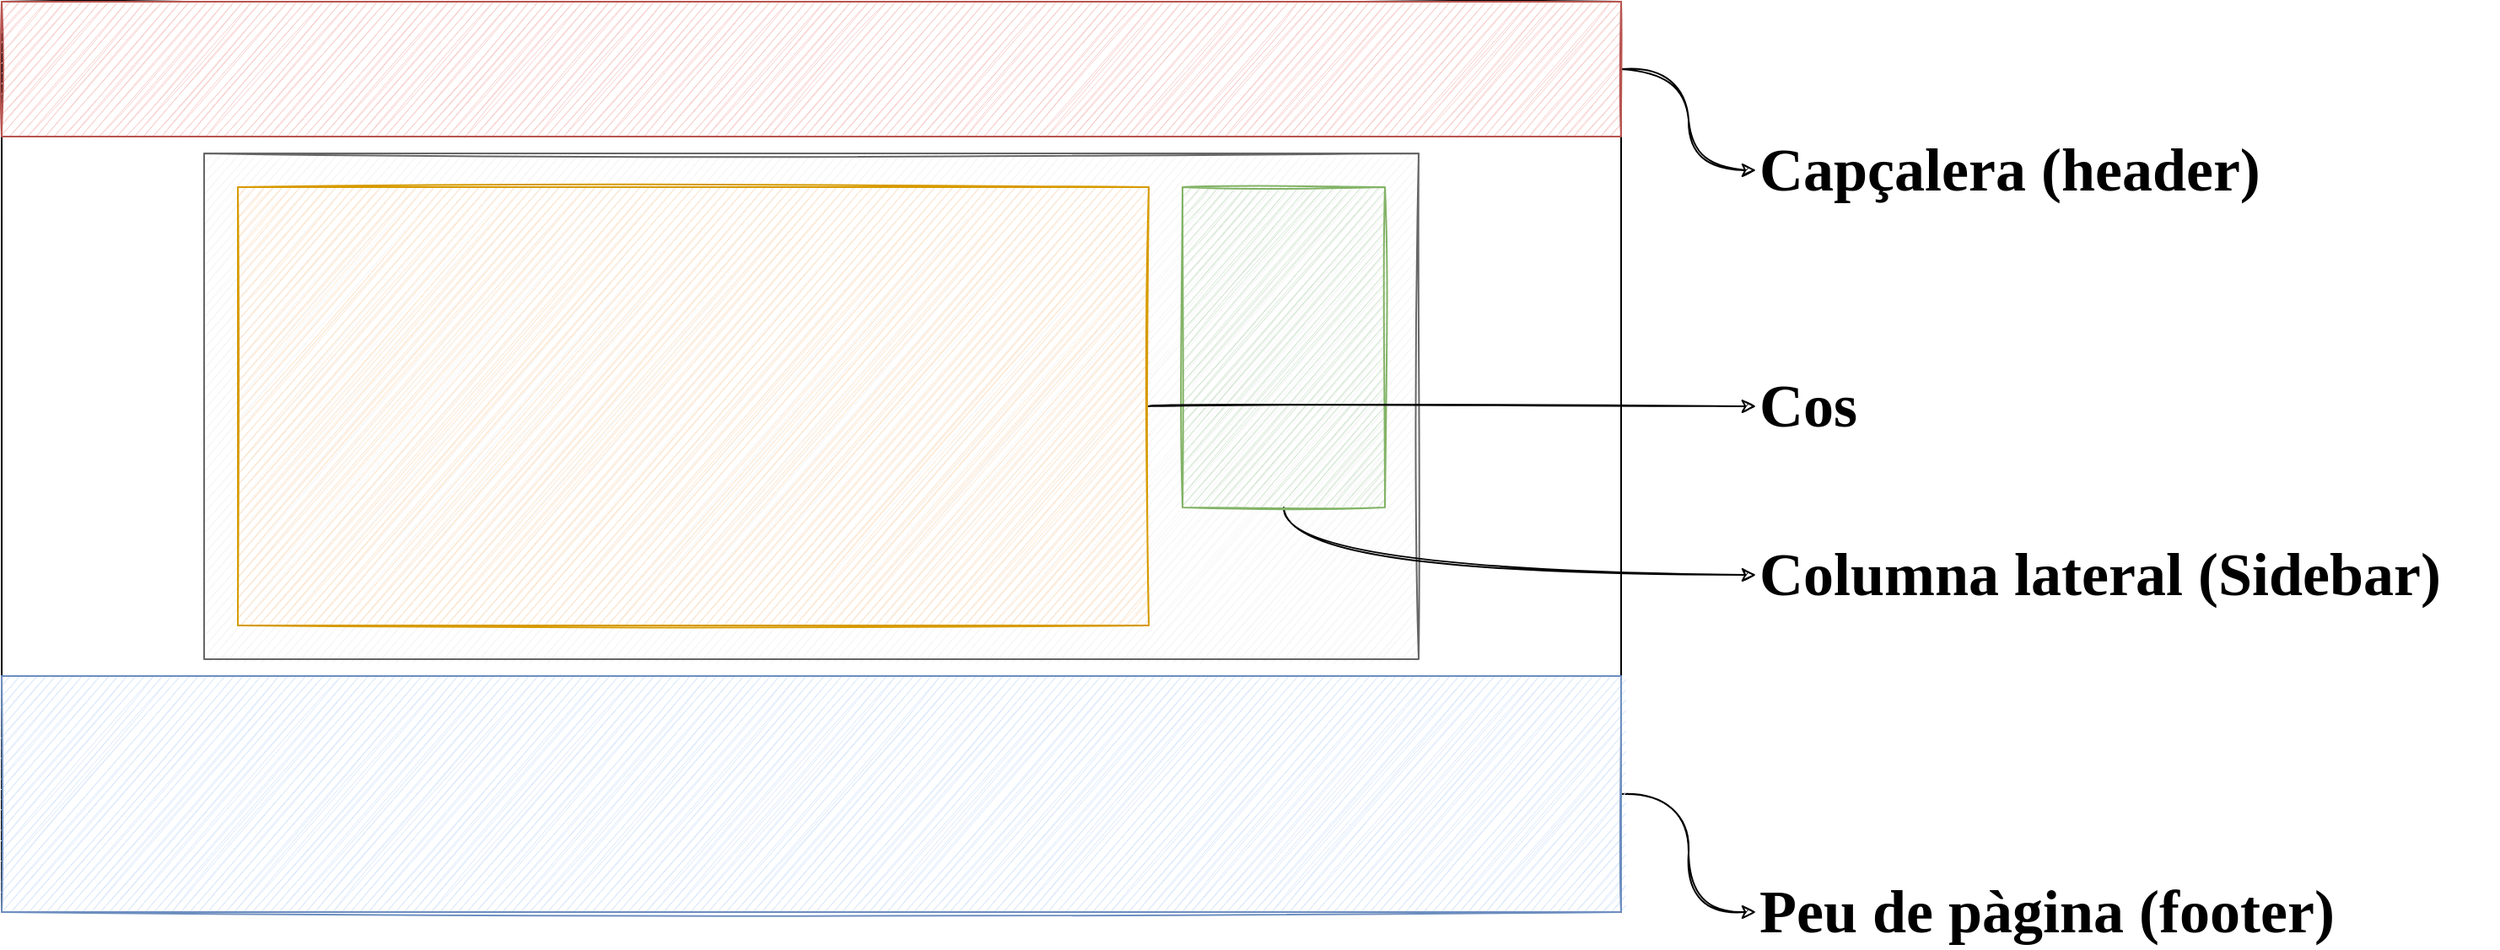 <mxfile version="14.7.2" type="device" pages="3"><diagram id="W2g3_GLa6U5UF45RBGb9" name="zones-general"><mxGraphModel dx="1182" dy="764" grid="1" gridSize="10" guides="1" tooltips="1" connect="1" arrows="1" fold="1" page="1" pageScale="1" pageWidth="1654" pageHeight="1169" math="0" shadow="0"><root><mxCell id="0"/><mxCell id="1" parent="0"/><mxCell id="DLo1O3ecbo8CfxE6qrJO-1" value="" style="rounded=0;whiteSpace=wrap;html=1;sketch=1;fillColor=none;" parent="1" vertex="1"><mxGeometry x="40" y="40" width="960" height="540" as="geometry"/></mxCell><mxCell id="DLo1O3ecbo8CfxE6qrJO-12" style="edgeStyle=orthogonalEdgeStyle;rounded=0;orthogonalLoop=1;jettySize=auto;html=1;exitX=1;exitY=0.5;exitDx=0;exitDy=0;entryX=0;entryY=0.5;entryDx=0;entryDy=0;fontSize=36;sketch=1;curved=1;" parent="1" source="DLo1O3ecbo8CfxE6qrJO-2" target="DLo1O3ecbo8CfxE6qrJO-8" edge="1"><mxGeometry relative="1" as="geometry"/></mxCell><mxCell id="DLo1O3ecbo8CfxE6qrJO-2" value="" style="rounded=0;whiteSpace=wrap;html=1;sketch=1;fillColor=#f8cecc;strokeColor=#b85450;" parent="1" vertex="1"><mxGeometry x="40" y="40" width="960" height="80" as="geometry"/></mxCell><mxCell id="DLo1O3ecbo8CfxE6qrJO-15" style="edgeStyle=orthogonalEdgeStyle;curved=1;rounded=0;sketch=1;orthogonalLoop=1;jettySize=auto;html=1;exitX=1;exitY=0.5;exitDx=0;exitDy=0;entryX=0;entryY=0.5;entryDx=0;entryDy=0;fontSize=36;" parent="1" source="DLo1O3ecbo8CfxE6qrJO-3" target="DLo1O3ecbo8CfxE6qrJO-9" edge="1"><mxGeometry relative="1" as="geometry"/></mxCell><mxCell id="DLo1O3ecbo8CfxE6qrJO-3" value="" style="rounded=0;whiteSpace=wrap;html=1;sketch=1;fillColor=#dae8fc;strokeColor=#6c8ebf;" parent="1" vertex="1"><mxGeometry x="40" y="440" width="960" height="140" as="geometry"/></mxCell><mxCell id="DLo1O3ecbo8CfxE6qrJO-6" value="" style="rounded=0;whiteSpace=wrap;html=1;sketch=1;fillColor=#f5f5f5;strokeColor=#666666;fontColor=#333333;" parent="1" vertex="1"><mxGeometry x="160" y="130" width="720" height="300" as="geometry"/></mxCell><mxCell id="DLo1O3ecbo8CfxE6qrJO-14" style="edgeStyle=orthogonalEdgeStyle;curved=1;rounded=0;sketch=1;orthogonalLoop=1;jettySize=auto;html=1;exitX=0.5;exitY=1;exitDx=0;exitDy=0;entryX=0;entryY=0.5;entryDx=0;entryDy=0;fontSize=36;" parent="1" source="DLo1O3ecbo8CfxE6qrJO-4" target="DLo1O3ecbo8CfxE6qrJO-10" edge="1"><mxGeometry relative="1" as="geometry"/></mxCell><mxCell id="DLo1O3ecbo8CfxE6qrJO-4" value="" style="rounded=0;whiteSpace=wrap;html=1;sketch=1;fillColor=#d5e8d4;strokeColor=#82b366;" parent="1" vertex="1"><mxGeometry x="740" y="150" width="120" height="190" as="geometry"/></mxCell><mxCell id="DLo1O3ecbo8CfxE6qrJO-13" style="edgeStyle=orthogonalEdgeStyle;curved=1;rounded=0;sketch=1;orthogonalLoop=1;jettySize=auto;html=1;exitX=1;exitY=0.5;exitDx=0;exitDy=0;entryX=0;entryY=0.5;entryDx=0;entryDy=0;fontSize=36;" parent="1" source="DLo1O3ecbo8CfxE6qrJO-7" target="DLo1O3ecbo8CfxE6qrJO-11" edge="1"><mxGeometry relative="1" as="geometry"/></mxCell><mxCell id="DLo1O3ecbo8CfxE6qrJO-7" value="" style="rounded=0;whiteSpace=wrap;html=1;sketch=1;fillColor=#ffe6cc;strokeColor=#d79b00;" parent="1" vertex="1"><mxGeometry x="180" y="150" width="540" height="260" as="geometry"/></mxCell><mxCell id="DLo1O3ecbo8CfxE6qrJO-8" value="Capçalera (header)" style="text;html=1;strokeColor=none;fillColor=none;align=left;verticalAlign=middle;whiteSpace=wrap;rounded=0;sketch=1;fontSize=36;fontStyle=1;fontFamily=Kalam;fontSource=https%3A%2F%2Ffonts.googleapis.com%2Fcss%3Ffamily%3DKalam;" parent="1" vertex="1"><mxGeometry x="1080" y="120" width="440" height="40" as="geometry"/></mxCell><mxCell id="DLo1O3ecbo8CfxE6qrJO-9" value="Peu de pàgina (footer)" style="text;html=1;strokeColor=none;fillColor=none;align=left;verticalAlign=middle;whiteSpace=wrap;rounded=0;sketch=1;fontSize=36;fontStyle=1;fontFamily=Kalam;fontSource=https%3A%2F%2Ffonts.googleapis.com%2Fcss%3Ffamily%3DKalam;" parent="1" vertex="1"><mxGeometry x="1080" y="560" width="440" height="40" as="geometry"/></mxCell><mxCell id="DLo1O3ecbo8CfxE6qrJO-10" value="Columna lateral (Sidebar)" style="text;html=1;strokeColor=none;fillColor=none;align=left;verticalAlign=middle;whiteSpace=wrap;rounded=0;sketch=1;fontSize=36;fontStyle=1;fontFamily=Kalam;fontSource=https%3A%2F%2Ffonts.googleapis.com%2Fcss%3Ffamily%3DKalam;" parent="1" vertex="1"><mxGeometry x="1080" y="360" width="440" height="40" as="geometry"/></mxCell><mxCell id="DLo1O3ecbo8CfxE6qrJO-11" value="Cos" style="text;html=1;strokeColor=none;fillColor=none;align=left;verticalAlign=middle;whiteSpace=wrap;rounded=0;sketch=1;fontSize=36;fontStyle=1;fontFamily=Kalam;fontSource=https%3A%2F%2Ffonts.googleapis.com%2Fcss%3Ffamily%3DKalam;" parent="1" vertex="1"><mxGeometry x="1080" y="260" width="440" height="40" as="geometry"/></mxCell></root></mxGraphModel></diagram><diagram id="Zff4gMnUvrH575BXLFSI" name="zones-capçalera"><mxGraphModel dx="1182" dy="764" grid="1" gridSize="10" guides="1" tooltips="1" connect="1" arrows="1" fold="1" page="1" pageScale="1" pageWidth="1654" pageHeight="1169" math="0" shadow="0"><root><mxCell id="iM-Arhg2lfDvX_3650Qq-0"/><mxCell id="iM-Arhg2lfDvX_3650Qq-1" parent="iM-Arhg2lfDvX_3650Qq-0"/><mxCell id="ZQxwu1MUioYEa1okYJu_-4" style="edgeStyle=orthogonalEdgeStyle;curved=1;rounded=0;sketch=1;orthogonalLoop=1;jettySize=auto;html=1;exitX=1;exitY=0.5;exitDx=0;exitDy=0;entryX=0;entryY=0.5;entryDx=0;entryDy=0;fontSize=36;" parent="iM-Arhg2lfDvX_3650Qq-1" source="_bwIiPql3110pxOoX1fn-2" target="ZQxwu1MUioYEa1okYJu_-2" edge="1"><mxGeometry relative="1" as="geometry"/></mxCell><mxCell id="_bwIiPql3110pxOoX1fn-2" value="" style="rounded=0;whiteSpace=wrap;html=1;sketch=1;fontSize=36;align=left;strokeColor=#6c8ebf;fillColor=none;" parent="iM-Arhg2lfDvX_3650Qq-1" vertex="1"><mxGeometry x="40" y="40" width="960" height="40" as="geometry"/></mxCell><mxCell id="_bwIiPql3110pxOoX1fn-3" value="" style="rounded=0;whiteSpace=wrap;html=1;sketch=1;fontSize=36;align=left;strokeColor=#d79b00;fillColor=none;" parent="iM-Arhg2lfDvX_3650Qq-1" vertex="1"><mxGeometry x="40" y="80" width="960" height="80" as="geometry"/></mxCell><mxCell id="_bwIiPql3110pxOoX1fn-4" value="" style="rounded=0;whiteSpace=wrap;html=1;sketch=1;fontSize=36;align=left;strokeColor=#b85450;fillColor=none;" parent="iM-Arhg2lfDvX_3650Qq-1" vertex="1"><mxGeometry x="40" y="160" width="960" height="80" as="geometry"/></mxCell><mxCell id="_bwIiPql3110pxOoX1fn-5" value="" style="rounded=0;whiteSpace=wrap;html=1;sketch=1;fontSize=36;fillColor=#ffe6cc;align=left;strokeColor=#d79b00;" parent="iM-Arhg2lfDvX_3650Qq-1" vertex="1"><mxGeometry x="60" y="90" width="140" height="60" as="geometry"/></mxCell><mxCell id="ZQxwu1MUioYEa1okYJu_-5" style="edgeStyle=orthogonalEdgeStyle;curved=1;rounded=0;sketch=1;orthogonalLoop=1;jettySize=auto;html=1;exitX=1;exitY=0.5;exitDx=0;exitDy=0;entryX=0;entryY=0.5;entryDx=0;entryDy=0;fontSize=36;" parent="iM-Arhg2lfDvX_3650Qq-1" source="_bwIiPql3110pxOoX1fn-6" target="ZQxwu1MUioYEa1okYJu_-3" edge="1"><mxGeometry relative="1" as="geometry"/></mxCell><mxCell id="_bwIiPql3110pxOoX1fn-6" value="" style="rounded=0;whiteSpace=wrap;html=1;sketch=1;fontSize=36;fillColor=#fff2cc;align=left;strokeColor=#d6b656;" parent="iM-Arhg2lfDvX_3650Qq-1" vertex="1"><mxGeometry x="480" y="90" width="510" height="60" as="geometry"/></mxCell><mxCell id="ZQxwu1MUioYEa1okYJu_-0" style="edgeStyle=orthogonalEdgeStyle;curved=1;rounded=0;sketch=1;orthogonalLoop=1;jettySize=auto;html=1;exitX=0.5;exitY=1;exitDx=0;exitDy=0;entryX=0;entryY=0.5;entryDx=0;entryDy=0;fontSize=36;" parent="iM-Arhg2lfDvX_3650Qq-1" source="_bwIiPql3110pxOoX1fn-7" target="FIr7tYlJH9Q09pn9Mft5-0" edge="1"><mxGeometry relative="1" as="geometry"/></mxCell><mxCell id="_bwIiPql3110pxOoX1fn-7" value="" style="rounded=0;whiteSpace=wrap;html=1;sketch=1;fontSize=36;align=left;strokeColor=#b85450;fillColor=#f8cecc;" parent="iM-Arhg2lfDvX_3650Qq-1" vertex="1"><mxGeometry x="385" y="180" width="270" height="40" as="geometry"/></mxCell><mxCell id="_bwIiPql3110pxOoX1fn-8" value="" style="rounded=0;whiteSpace=wrap;html=1;sketch=1;fontSize=36;fillColor=#dae8fc;align=left;strokeColor=#6c8ebf;" parent="iM-Arhg2lfDvX_3650Qq-1" vertex="1"><mxGeometry x="60" y="50" width="300" height="20" as="geometry"/></mxCell><mxCell id="FIr7tYlJH9Q09pn9Mft5-0" value="Títol de la pàgina (PageTitle)" style="text;html=1;strokeColor=none;fillColor=none;align=left;verticalAlign=middle;whiteSpace=wrap;rounded=0;sketch=1;fontSize=36;fontStyle=1;fontFamily=Kalam;fontSource=https%3A%2F%2Ffonts.googleapis.com%2Fcss%3Ffamily%3DKalam;" parent="iM-Arhg2lfDvX_3650Qq-1" vertex="1"><mxGeometry x="640" y="320" width="480" height="40" as="geometry"/></mxCell><mxCell id="ZQxwu1MUioYEa1okYJu_-6" style="edgeStyle=orthogonalEdgeStyle;curved=1;rounded=0;sketch=1;orthogonalLoop=1;jettySize=auto;html=1;exitX=0.5;exitY=0;exitDx=0;exitDy=0;entryX=0.5;entryY=1;entryDx=0;entryDy=0;fontSize=36;" parent="iM-Arhg2lfDvX_3650Qq-1" source="ZQxwu1MUioYEa1okYJu_-1" target="_bwIiPql3110pxOoX1fn-5" edge="1"><mxGeometry relative="1" as="geometry"/></mxCell><mxCell id="ZQxwu1MUioYEa1okYJu_-1" value="Logo" style="text;html=1;strokeColor=none;fillColor=none;align=center;verticalAlign=middle;whiteSpace=wrap;rounded=0;sketch=1;fontSize=36;fontStyle=1;fontFamily=Kalam;fontSource=https%3A%2F%2Ffonts.googleapis.com%2Fcss%3Ffamily%3DKalam;" parent="iM-Arhg2lfDvX_3650Qq-1" vertex="1"><mxGeometry x="75" y="320" width="110" height="40" as="geometry"/></mxCell><mxCell id="ZQxwu1MUioYEa1okYJu_-2" value="Topbar" style="text;html=1;strokeColor=none;fillColor=none;align=left;verticalAlign=middle;whiteSpace=wrap;rounded=0;sketch=1;fontSize=36;fontStyle=1;fontFamily=Kalam;fontSource=https%3A%2F%2Ffonts.googleapis.com%2Fcss%3Ffamily%3DKalam;" parent="iM-Arhg2lfDvX_3650Qq-1" vertex="1"><mxGeometry x="1090" y="40" width="150" height="40" as="geometry"/></mxCell><mxCell id="ZQxwu1MUioYEa1okYJu_-3" value="Menú superior" style="text;html=1;strokeColor=none;fillColor=none;align=left;verticalAlign=middle;whiteSpace=wrap;rounded=0;sketch=1;fontSize=36;fontStyle=1;fontFamily=Kalam;fontSource=https%3A%2F%2Ffonts.googleapis.com%2Fcss%3Ffamily%3DKalam;" parent="iM-Arhg2lfDvX_3650Qq-1" vertex="1"><mxGeometry x="1080" y="160" width="240" height="40" as="geometry"/></mxCell></root></mxGraphModel></diagram><diagram id="1c3Oo5I1lYwx5GGN9Vyv" name="elements"><mxGraphModel dx="1182" dy="764" grid="1" gridSize="10" guides="1" tooltips="1" connect="1" arrows="1" fold="1" page="1" pageScale="1" pageWidth="1654" pageHeight="1169" math="0" shadow="0"><root><mxCell id="E9zn8L6jYLUkgsPbYFrR-0"/><mxCell id="E9zn8L6jYLUkgsPbYFrR-1" parent="E9zn8L6jYLUkgsPbYFrR-0"/><mxCell id="UI7y7qVaow5OtQT_7-O2-0" value="" style="endArrow=none;html=1;sketch=1;fillColor=#dae8fc;strokeColor=#6c8ebf;" edge="1" parent="E9zn8L6jYLUkgsPbYFrR-1"><mxGeometry width="50" height="50" relative="1" as="geometry"><mxPoint x="40" y="80" as="sourcePoint"/><mxPoint x="560" y="80" as="targetPoint"/><Array as="points"><mxPoint x="80" y="80"/><mxPoint x="80" y="40"/><mxPoint x="200" y="40"/><mxPoint x="200" y="80"/><mxPoint x="240" y="80"/><mxPoint x="240" y="40"/><mxPoint x="360" y="40"/><mxPoint x="360" y="80"/><mxPoint x="400" y="80"/><mxPoint x="400" y="40"/><mxPoint x="520" y="40"/><mxPoint x="520" y="80"/></Array></mxGeometry></mxCell><mxCell id="UI7y7qVaow5OtQT_7-O2-1" value="1a Pestanya" style="text;html=1;strokeColor=none;fillColor=none;align=center;verticalAlign=middle;whiteSpace=wrap;rounded=0;fontFamily=Kalam;fontSource=https%3A%2F%2Ffonts.googleapis.com%2Fcss%3Ffamily%3DKalam;fontStyle=1;fontSize=16;" vertex="1" parent="E9zn8L6jYLUkgsPbYFrR-1"><mxGeometry x="90" y="50" width="100" height="20" as="geometry"/></mxCell><mxCell id="UI7y7qVaow5OtQT_7-O2-5" value="2a Pestanya" style="text;html=1;strokeColor=none;fillColor=none;align=center;verticalAlign=middle;whiteSpace=wrap;rounded=0;fontFamily=Kalam;fontSource=https%3A%2F%2Ffonts.googleapis.com%2Fcss%3Ffamily%3DKalam;fontStyle=0;fontSize=16;" vertex="1" parent="E9zn8L6jYLUkgsPbYFrR-1"><mxGeometry x="250" y="50" width="100" height="20" as="geometry"/></mxCell><mxCell id="UI7y7qVaow5OtQT_7-O2-6" value="3a Pestanya" style="text;html=1;strokeColor=none;fillColor=none;align=center;verticalAlign=middle;whiteSpace=wrap;rounded=0;fontFamily=Kalam;fontSource=https%3A%2F%2Ffonts.googleapis.com%2Fcss%3Ffamily%3DKalam;fontStyle=0;fontSize=16;" vertex="1" parent="E9zn8L6jYLUkgsPbYFrR-1"><mxGeometry x="410" y="50" width="100" height="20" as="geometry"/></mxCell><mxCell id="UI7y7qVaow5OtQT_7-O2-8" value="" style="rounded=1;whiteSpace=wrap;html=1;sketch=1;fontFamily=Kalam;fontSource=https%3A%2F%2Ffonts.googleapis.com%2Fcss%3Ffamily%3DKalam;fontSize=16;fillColor=#d5e8d4;strokeColor=#82b366;" vertex="1" parent="E9zn8L6jYLUkgsPbYFrR-1"><mxGeometry x="40" y="320" width="520" height="40" as="geometry"/></mxCell><mxCell id="UI7y7qVaow5OtQT_7-O2-9" value="1r Desplegable" style="text;html=1;strokeColor=none;fillColor=none;align=left;verticalAlign=middle;whiteSpace=wrap;rounded=0;sketch=1;fontFamily=Kalam;fontSource=https%3A%2F%2Ffonts.googleapis.com%2Fcss%3Ffamily%3DKalam;fontSize=16;" vertex="1" parent="E9zn8L6jYLUkgsPbYFrR-1"><mxGeometry x="55" y="330" width="385" height="20" as="geometry"/></mxCell><mxCell id="UI7y7qVaow5OtQT_7-O2-10" value="˅" style="text;html=1;strokeColor=none;fillColor=none;align=right;verticalAlign=middle;whiteSpace=wrap;rounded=0;sketch=1;fontFamily=Kalam;fontSource=https%3A%2F%2Ffonts.googleapis.com%2Fcss%3Ffamily%3DKalam;fontSize=22;fontStyle=1" vertex="1" parent="E9zn8L6jYLUkgsPbYFrR-1"><mxGeometry x="480" y="330" width="70" height="20" as="geometry"/></mxCell><mxCell id="UI7y7qVaow5OtQT_7-O2-11" value="" style="rounded=1;whiteSpace=wrap;html=1;sketch=1;fontFamily=Kalam;fontSource=https%3A%2F%2Ffonts.googleapis.com%2Fcss%3Ffamily%3DKalam;fontSize=16;fillColor=#d5e8d4;strokeColor=#82b366;" vertex="1" parent="E9zn8L6jYLUkgsPbYFrR-1"><mxGeometry x="40" y="370" width="520" height="40" as="geometry"/></mxCell><mxCell id="UI7y7qVaow5OtQT_7-O2-12" value="2n Desplegable" style="text;html=1;strokeColor=none;fillColor=none;align=left;verticalAlign=middle;whiteSpace=wrap;rounded=0;sketch=1;fontFamily=Kalam;fontSource=https%3A%2F%2Ffonts.googleapis.com%2Fcss%3Ffamily%3DKalam;fontSize=16;" vertex="1" parent="E9zn8L6jYLUkgsPbYFrR-1"><mxGeometry x="55" y="380" width="385" height="20" as="geometry"/></mxCell><mxCell id="UI7y7qVaow5OtQT_7-O2-13" value="˅" style="text;html=1;strokeColor=none;fillColor=none;align=right;verticalAlign=middle;whiteSpace=wrap;rounded=0;sketch=1;fontFamily=Kalam;fontSource=https%3A%2F%2Ffonts.googleapis.com%2Fcss%3Ffamily%3DKalam;fontSize=22;fontStyle=1" vertex="1" parent="E9zn8L6jYLUkgsPbYFrR-1"><mxGeometry x="480" y="380" width="70" height="20" as="geometry"/></mxCell><mxCell id="UI7y7qVaow5OtQT_7-O2-14" value="" style="rounded=1;whiteSpace=wrap;html=1;sketch=1;fontFamily=Kalam;fontSource=https%3A%2F%2Ffonts.googleapis.com%2Fcss%3Ffamily%3DKalam;fontSize=16;fillColor=#d5e8d4;strokeColor=#82b366;" vertex="1" parent="E9zn8L6jYLUkgsPbYFrR-1"><mxGeometry x="40" y="560" width="520" height="40" as="geometry"/></mxCell><mxCell id="UI7y7qVaow5OtQT_7-O2-15" value="3r Desplegable" style="text;html=1;strokeColor=none;fillColor=none;align=left;verticalAlign=middle;whiteSpace=wrap;rounded=0;sketch=1;fontFamily=Kalam;fontSource=https%3A%2F%2Ffonts.googleapis.com%2Fcss%3Ffamily%3DKalam;fontSize=16;" vertex="1" parent="E9zn8L6jYLUkgsPbYFrR-1"><mxGeometry x="55" y="570" width="385" height="20" as="geometry"/></mxCell><mxCell id="UI7y7qVaow5OtQT_7-O2-16" value="˅" style="text;html=1;strokeColor=none;fillColor=none;align=right;verticalAlign=middle;whiteSpace=wrap;rounded=0;sketch=1;fontFamily=Kalam;fontSource=https%3A%2F%2Ffonts.googleapis.com%2Fcss%3Ffamily%3DKalam;fontSize=22;fontStyle=1" vertex="1" parent="E9zn8L6jYLUkgsPbYFrR-1"><mxGeometry x="480" y="570" width="70" height="20" as="geometry"/></mxCell><mxCell id="UI7y7qVaow5OtQT_7-O2-17" value="" style="rounded=0;whiteSpace=wrap;html=1;sketch=1;fontFamily=Kalam;fontSource=https%3A%2F%2Ffonts.googleapis.com%2Fcss%3Ffamily%3DKalam;fontSize=22;align=right;strokeColor=#82b366;fillColor=none;" vertex="1" parent="E9zn8L6jYLUkgsPbYFrR-1"><mxGeometry x="40" y="410" width="520" height="140" as="geometry"/></mxCell><mxCell id="UI7y7qVaow5OtQT_7-O2-18" value="Contingut del 2n desplegable. Lorem ipsum dolor sit amet, consectetur adipiscing elit. Etiam non magna lorem. Vestibulum mollis tincidunt orci, ut luctus quam iaculis sit amet. Ut vel metus id lectus blandit iaculis. Nam condimentum rhoncus augue, sed egestas sem euismod eu. Suspendisse sem est, hendrerit nec metus eget, rhoncus commodo quam. Ut vitae mattis sem. Fusce rhoncus porttitor mauris. Phasellus euismod tortor suscipit, pretium ipsum ac, varius erat. Mauris velit leo, imperdiet at dignissim id, venenatis vel felis. S porta semper." style="text;html=1;strokeColor=none;fillColor=none;align=left;verticalAlign=middle;whiteSpace=wrap;rounded=0;sketch=1;fontFamily=Kalam;fontSource=https%3A%2F%2Ffonts.googleapis.com%2Fcss%3Ffamily%3DKalam;fontSize=12;" vertex="1" parent="E9zn8L6jYLUkgsPbYFrR-1"><mxGeometry x="60" y="420" width="480" height="120" as="geometry"/></mxCell><mxCell id="UI7y7qVaow5OtQT_7-O2-19" value="Contingut de la 1a pestanya. Lorem ipsum dolor sit amet, consectetur adipiscing elit. Etiam non magna lorem. Vestibulum mollis tincidunt orci, ut luctus quam iaculis sit amet. Ut vel metus id lectus blandit iaculis. Nam condimentum rhoncus augue, sed egestas sem euismod eu. Suspendisse sem est, hendrerit nec metus eget, rhoncus commodo quam. Ut vitae mattis sem. Fusce rhoncus porttitor mauris. Phasellus euismod tortor suscipit, pretium ipsum ac, varius erat. Mauris velit leo, imperdiet at dignissim id, venenatis vel felis. S porta semper." style="text;html=1;strokeColor=none;fillColor=none;align=left;verticalAlign=middle;whiteSpace=wrap;rounded=0;sketch=1;fontFamily=Kalam;fontSource=https%3A%2F%2Ffonts.googleapis.com%2Fcss%3Ffamily%3DKalam;fontSize=12;" vertex="1" parent="E9zn8L6jYLUkgsPbYFrR-1"><mxGeometry x="60" y="90" width="480" height="120" as="geometry"/></mxCell><mxCell id="UI7y7qVaow5OtQT_7-O2-20" value="Botó" style="rounded=1;whiteSpace=wrap;html=1;sketch=1;fontFamily=Kalam;fontSource=https%3A%2F%2Ffonts.googleapis.com%2Fcss%3Ffamily%3DKalam;fontSize=18;fillColor=#ffe6cc;align=center;strokeColor=#d79b00;" vertex="1" parent="E9zn8L6jYLUkgsPbYFrR-1"><mxGeometry x="40" y="720" width="160" height="40" as="geometry"/></mxCell><mxCell id="zTIWX2-TUamcIZiwxpMa-0" value="" style="rounded=0;whiteSpace=wrap;html=1;sketch=1;fontFamily=Kalam;fontSource=https%3A%2F%2Ffonts.googleapis.com%2Fcss%3Ffamily%3DKalam;fontSize=18;align=center;strokeColor=#666666;fontColor=#333333;fillColor=none;" vertex="1" parent="E9zn8L6jYLUkgsPbYFrR-1"><mxGeometry x="40" y="880" width="280" height="360" as="geometry"/></mxCell><mxCell id="zTIWX2-TUamcIZiwxpMa-1" value="Imatge" style="rounded=0;whiteSpace=wrap;html=1;sketch=1;fontFamily=Kalam;fontSource=https%3A%2F%2Ffonts.googleapis.com%2Fcss%3Ffamily%3DKalam;fontSize=18;fillColor=#f8cecc;align=center;strokeColor=#b85450;" vertex="1" parent="E9zn8L6jYLUkgsPbYFrR-1"><mxGeometry x="50" y="890" width="260" height="150" as="geometry"/></mxCell><mxCell id="0jaV1M9POtFP7d4Yxvcb-0" value="Text de la carta. Lorem ipsum dolor sit amet, consectetur adipiscing elit. Etiam non magna lorem. Vestibulum mollis tincidunt orci, ut luctus quam iaculis sit amet. Ut vel metus id lectus blandit iaculis. Nam condimentum rhoncus augue, sed egestas sem euismod eu. Suspendisse sem est, hendrerit nec metus eget, rhoncus commodo quam." style="text;html=1;strokeColor=none;fillColor=none;align=left;verticalAlign=middle;whiteSpace=wrap;rounded=0;sketch=1;fontFamily=Kalam;fontSource=https%3A%2F%2Ffonts.googleapis.com%2Fcss%3Ffamily%3DKalam;fontSize=12;" vertex="1" parent="E9zn8L6jYLUkgsPbYFrR-1"><mxGeometry x="55" y="1049" width="255" height="120" as="geometry"/></mxCell><mxCell id="0jaV1M9POtFP7d4Yxvcb-2" value="Botó" style="rounded=1;whiteSpace=wrap;html=1;sketch=1;fontFamily=Kalam;fontSource=https%3A%2F%2Ffonts.googleapis.com%2Fcss%3Ffamily%3DKalam;fontSize=18;fillColor=#d5e8d4;align=center;strokeColor=#82b366;" vertex="1" parent="E9zn8L6jYLUkgsPbYFrR-1"><mxGeometry x="120" y="1190" width="120" height="40" as="geometry"/></mxCell></root></mxGraphModel></diagram></mxfile>